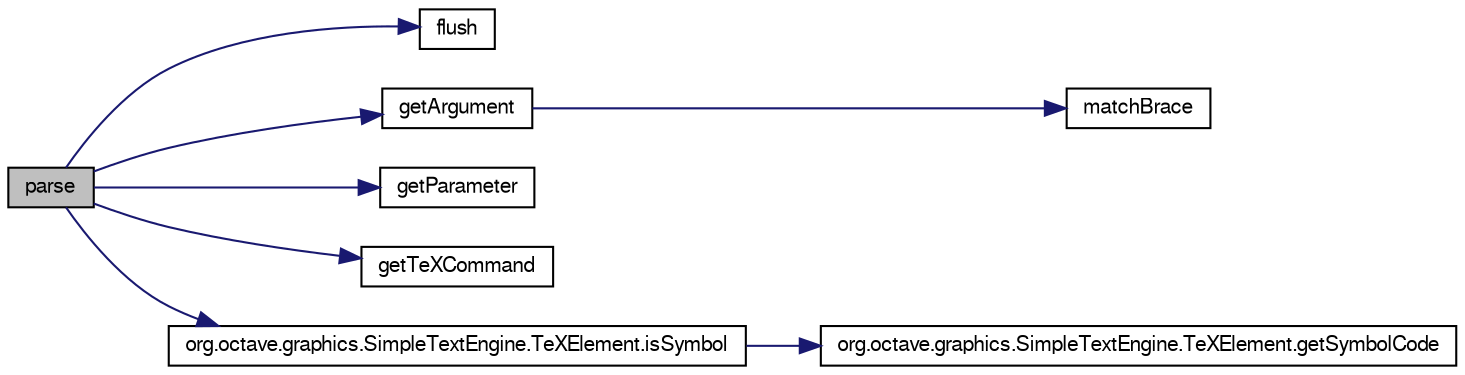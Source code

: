 digraph G
{
  edge [fontname="FreeSans",fontsize="10",labelfontname="FreeSans",labelfontsize="10"];
  node [fontname="FreeSans",fontsize="10",shape=record];
  rankdir="LR";
  Node1 [label="parse",height=0.2,width=0.4,color="black", fillcolor="grey75", style="filled" fontcolor="black"];
  Node1 -> Node2 [color="midnightblue",fontsize="10",style="solid",fontname="FreeSans"];
  Node2 [label="flush",height=0.2,width=0.4,color="black", fillcolor="white", style="filled",URL="$classorg_1_1octave_1_1graphics_1_1_simple_text_engine_1_1_simple_factory.html#adac116554b543b7c4228c018a85882f5"];
  Node1 -> Node3 [color="midnightblue",fontsize="10",style="solid",fontname="FreeSans"];
  Node3 [label="getArgument",height=0.2,width=0.4,color="black", fillcolor="white", style="filled",URL="$classorg_1_1octave_1_1graphics_1_1_simple_text_engine_1_1_simple_factory.html#aa965563fae3e868a097808d375240429"];
  Node3 -> Node4 [color="midnightblue",fontsize="10",style="solid",fontname="FreeSans"];
  Node4 [label="matchBrace",height=0.2,width=0.4,color="black", fillcolor="white", style="filled",URL="$classorg_1_1octave_1_1graphics_1_1_simple_text_engine_1_1_simple_factory.html#ab0a31d06c2efe1ad86b245a3e5ad7d61"];
  Node1 -> Node5 [color="midnightblue",fontsize="10",style="solid",fontname="FreeSans"];
  Node5 [label="getParameter",height=0.2,width=0.4,color="black", fillcolor="white", style="filled",URL="$classorg_1_1octave_1_1graphics_1_1_simple_text_engine_1_1_simple_factory.html#ac797f49dfef50b7ec82b784ef8ac8527"];
  Node1 -> Node6 [color="midnightblue",fontsize="10",style="solid",fontname="FreeSans"];
  Node6 [label="getTeXCommand",height=0.2,width=0.4,color="black", fillcolor="white", style="filled",URL="$classorg_1_1octave_1_1graphics_1_1_simple_text_engine_1_1_simple_factory.html#a1cb6b1df07cbc15226be40f34cd78fc6"];
  Node1 -> Node7 [color="midnightblue",fontsize="10",style="solid",fontname="FreeSans"];
  Node7 [label="org.octave.graphics.SimpleTextEngine.TeXElement.isSymbol",height=0.2,width=0.4,color="black", fillcolor="white", style="filled",URL="$classorg_1_1octave_1_1graphics_1_1_simple_text_engine_1_1_te_x_element.html#ac8a9ec1d0aa59694426c2a00d63c2ef8"];
  Node7 -> Node8 [color="midnightblue",fontsize="10",style="solid",fontname="FreeSans"];
  Node8 [label="org.octave.graphics.SimpleTextEngine.TeXElement.getSymbolCode",height=0.2,width=0.4,color="black", fillcolor="white", style="filled",URL="$classorg_1_1octave_1_1graphics_1_1_simple_text_engine_1_1_te_x_element.html#abc268b5547462498f335c83ffc26e1bd"];
}

